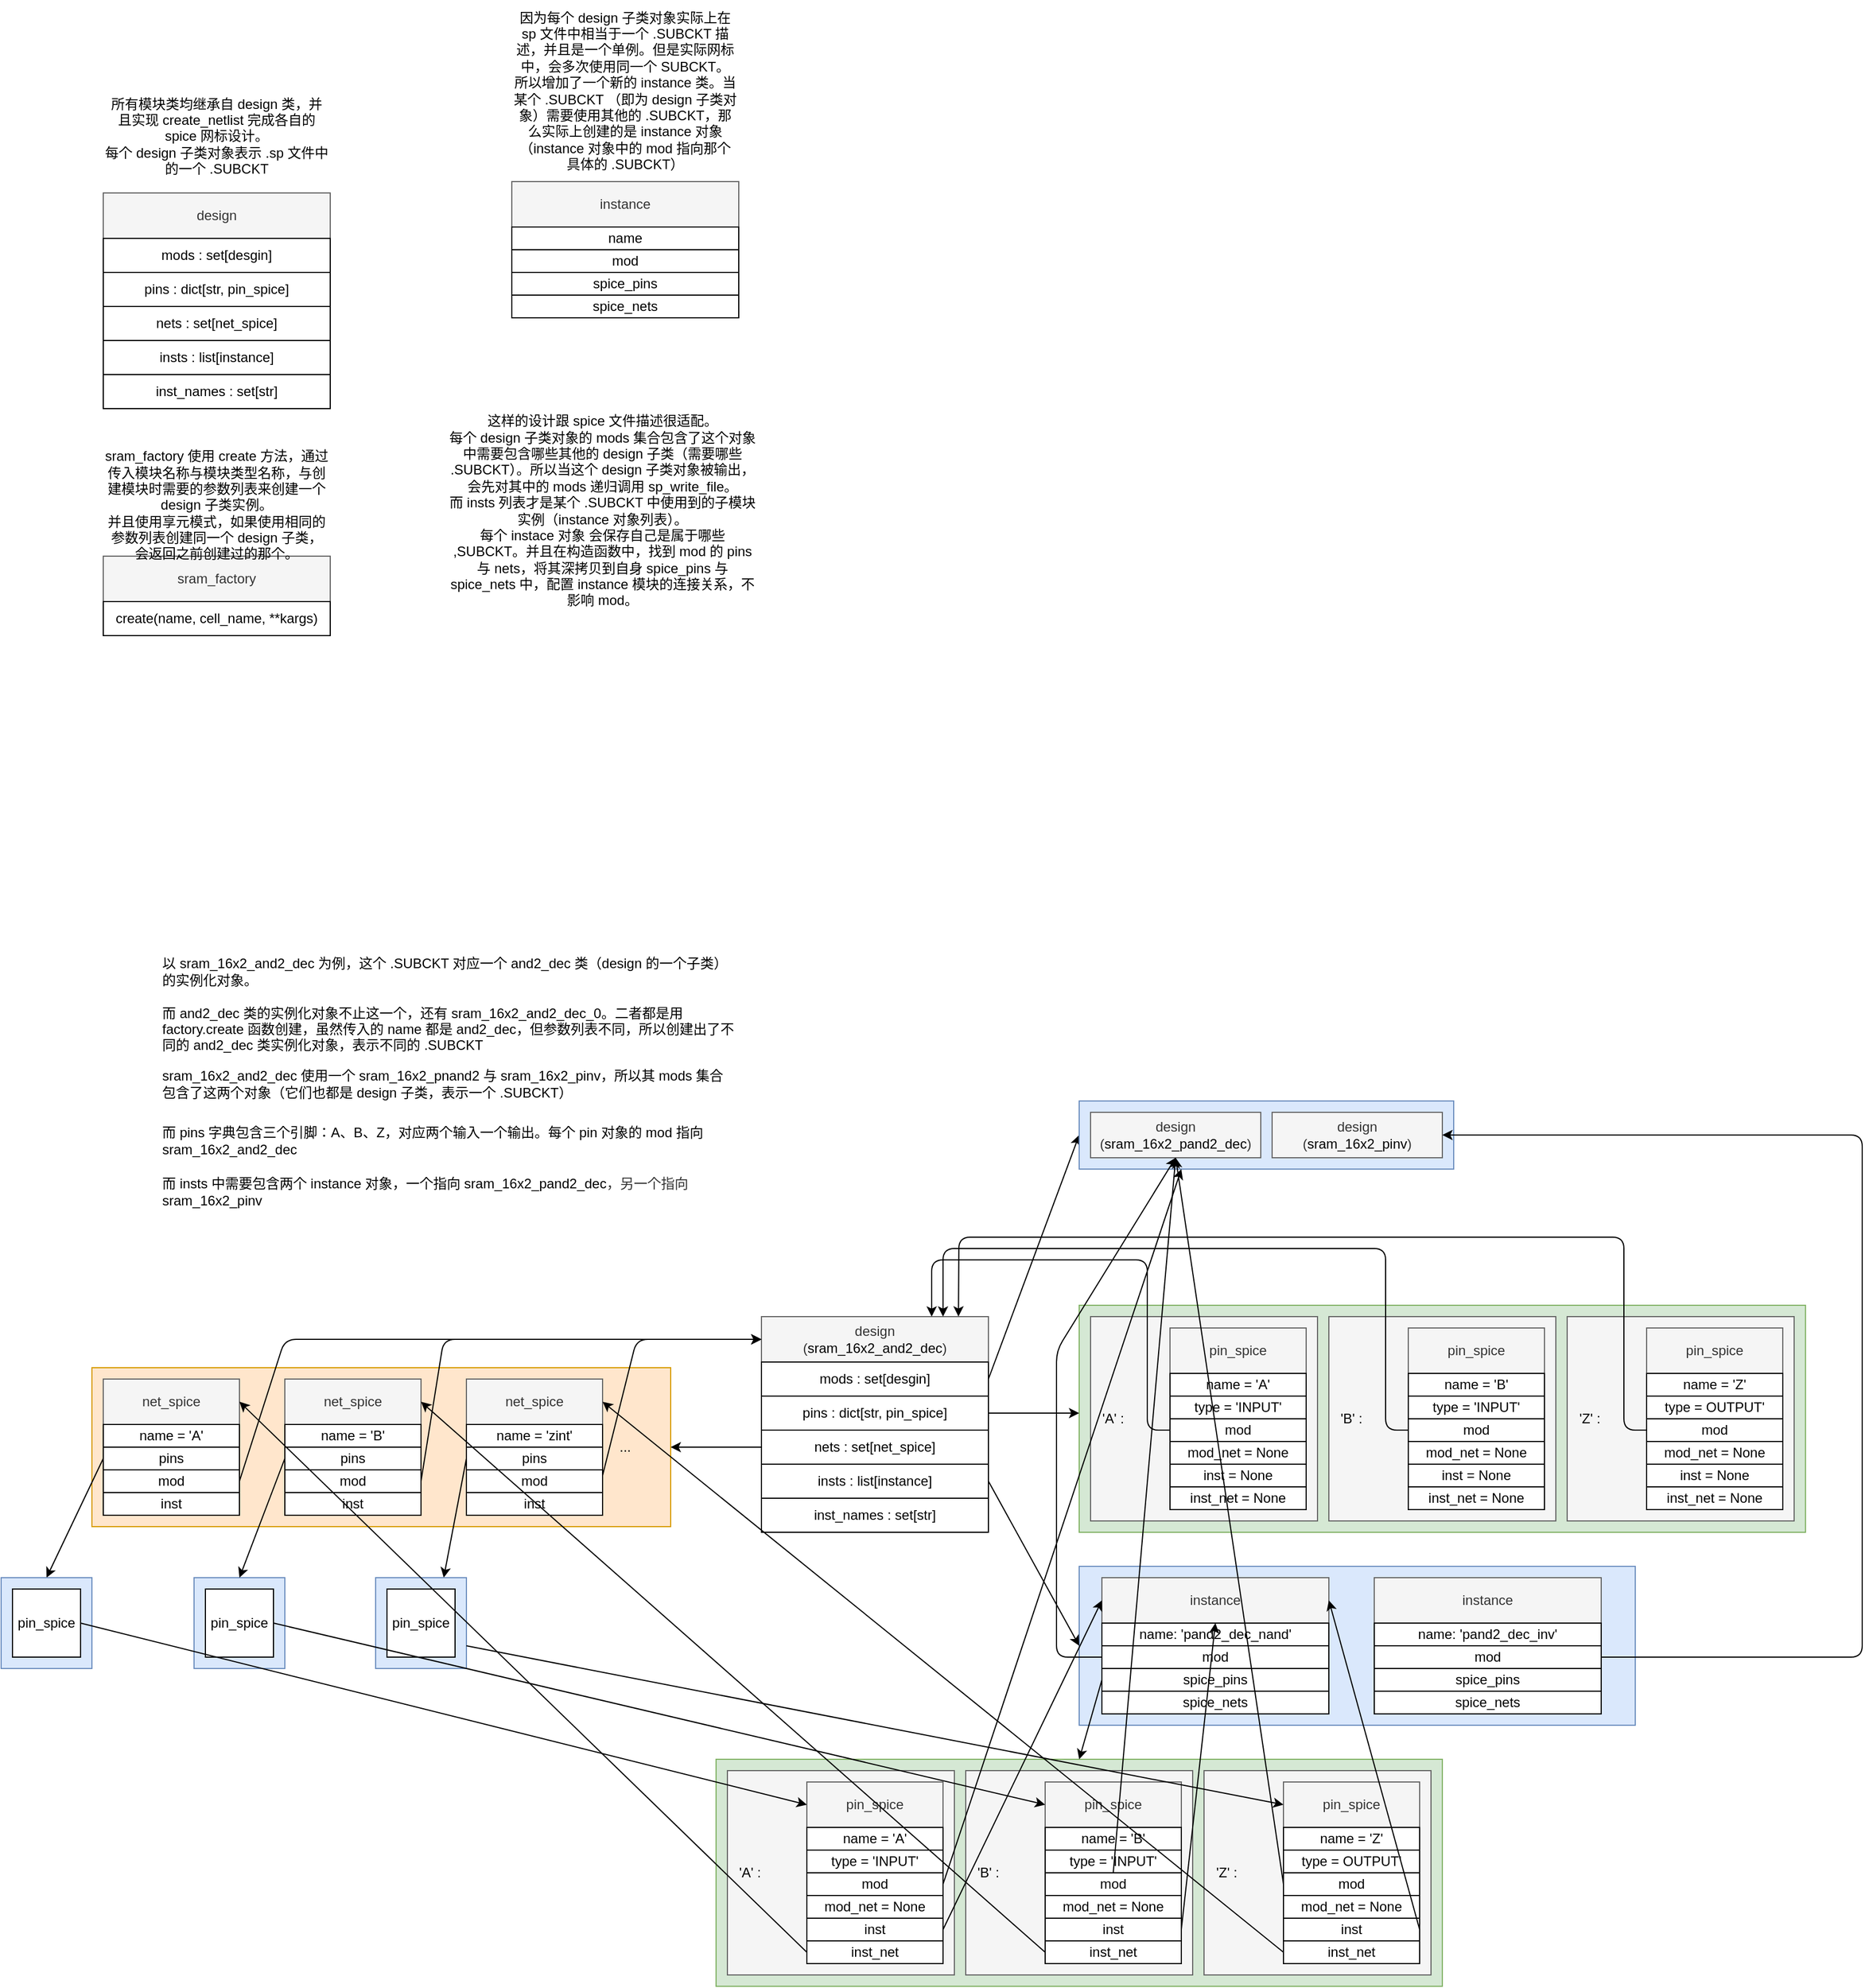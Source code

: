 <mxfile version="13.3.5" type="device"><diagram id="JURDyYyvI-a5GzjUpkD9" name="第 1 页"><mxGraphModel dx="1303" dy="972" grid="1" gridSize="10" guides="1" tooltips="1" connect="1" arrows="1" fold="1" page="1" pageScale="1" pageWidth="1654" pageHeight="2336" math="0" shadow="0"><root><mxCell id="0"/><mxCell id="1" parent="0"/><mxCell id="eAl6B-WYkF6qrsFBomZh-104" value="" style="rounded=0;whiteSpace=wrap;html=1;align=left;fillColor=#dae8fc;strokeColor=#6c8ebf;" parent="1" vertex="1"><mxGeometry x="960" y="1550" width="490" height="140" as="geometry"/></mxCell><mxCell id="eAl6B-WYkF6qrsFBomZh-40" value="" style="rounded=0;whiteSpace=wrap;html=1;align=left;fillColor=#d5e8d4;strokeColor=#82b366;" parent="1" vertex="1"><mxGeometry x="960" y="1320" width="640" height="200" as="geometry"/></mxCell><mxCell id="eAl6B-WYkF6qrsFBomZh-77" value="" style="rounded=0;whiteSpace=wrap;html=1;align=center;fillColor=#f5f5f5;strokeColor=#666666;fontColor=#333333;" parent="1" vertex="1"><mxGeometry x="970" y="1330" width="200" height="180" as="geometry"/></mxCell><mxCell id="eAl6B-WYkF6qrsFBomZh-16" value="" style="rounded=0;whiteSpace=wrap;html=1;" parent="1" vertex="1"><mxGeometry x="100" y="660" width="200" height="70" as="geometry"/></mxCell><mxCell id="eAl6B-WYkF6qrsFBomZh-4" value="" style="rounded=0;whiteSpace=wrap;html=1;" parent="1" vertex="1"><mxGeometry x="100" y="340" width="200" height="190" as="geometry"/></mxCell><mxCell id="eAl6B-WYkF6qrsFBomZh-5" value="design" style="rounded=0;whiteSpace=wrap;html=1;fillColor=#f5f5f5;strokeColor=#666666;fontColor=#333333;" parent="1" vertex="1"><mxGeometry x="100" y="340" width="200" height="40" as="geometry"/></mxCell><mxCell id="eAl6B-WYkF6qrsFBomZh-6" value="mods : set[desgin]" style="rounded=0;whiteSpace=wrap;html=1;" parent="1" vertex="1"><mxGeometry x="100" y="380" width="200" height="30" as="geometry"/></mxCell><mxCell id="eAl6B-WYkF6qrsFBomZh-7" value="pins : dict[str, pin_spice]" style="rounded=0;whiteSpace=wrap;html=1;" parent="1" vertex="1"><mxGeometry x="100" y="410" width="200" height="30" as="geometry"/></mxCell><mxCell id="eAl6B-WYkF6qrsFBomZh-8" value="nets : set[net_spice]" style="rounded=0;whiteSpace=wrap;html=1;" parent="1" vertex="1"><mxGeometry x="100" y="440" width="200" height="30" as="geometry"/></mxCell><mxCell id="eAl6B-WYkF6qrsFBomZh-11" value="insts : list[instance]" style="rounded=0;whiteSpace=wrap;html=1;" parent="1" vertex="1"><mxGeometry x="100" y="470" width="200" height="30" as="geometry"/></mxCell><mxCell id="eAl6B-WYkF6qrsFBomZh-12" value="inst_names : set[str]" style="rounded=0;whiteSpace=wrap;html=1;" parent="1" vertex="1"><mxGeometry x="100" y="500" width="200" height="30" as="geometry"/></mxCell><mxCell id="eAl6B-WYkF6qrsFBomZh-13" value="所有模块类均继承自 design 类，并且实现 create_netlist 完成各自的 spice 网标设计。&lt;br&gt;每个 design 子类对象表示 .sp 文件中的一个 .SUBCKT" style="text;html=1;strokeColor=none;fillColor=none;align=center;verticalAlign=middle;whiteSpace=wrap;rounded=0;" parent="1" vertex="1"><mxGeometry x="100" y="250" width="200" height="80" as="geometry"/></mxCell><mxCell id="eAl6B-WYkF6qrsFBomZh-14" value="sram_factory" style="text;html=1;strokeColor=#666666;fillColor=#f5f5f5;align=center;verticalAlign=middle;whiteSpace=wrap;rounded=0;fontColor=#333333;" parent="1" vertex="1"><mxGeometry x="100" y="660" width="200" height="40" as="geometry"/></mxCell><mxCell id="eAl6B-WYkF6qrsFBomZh-15" value="sram_factory 使用 create 方法，通过传入模块名称与模块类型名称，与创建模块时需要的参数列表来创建一个 design 子类实例。&lt;br&gt;并且使用享元模式，如果使用相同的参数列表创建同一个 design 子类，会返回之前创建过的那个。" style="text;html=1;strokeColor=none;fillColor=none;align=center;verticalAlign=middle;whiteSpace=wrap;rounded=0;" parent="1" vertex="1"><mxGeometry x="100" y="580" width="200" height="70" as="geometry"/></mxCell><mxCell id="eAl6B-WYkF6qrsFBomZh-17" value="create(name, cell_name, **kargs)" style="rounded=0;whiteSpace=wrap;html=1;" parent="1" vertex="1"><mxGeometry x="100" y="700" width="200" height="30" as="geometry"/></mxCell><mxCell id="eAl6B-WYkF6qrsFBomZh-18" value="" style="rounded=0;whiteSpace=wrap;html=1;" parent="1" vertex="1"><mxGeometry x="980" y="1560" width="200" height="120" as="geometry"/></mxCell><mxCell id="eAl6B-WYkF6qrsFBomZh-19" value="instance" style="rounded=0;whiteSpace=wrap;html=1;fillColor=#f5f5f5;strokeColor=#666666;fontColor=#333333;" parent="1" vertex="1"><mxGeometry x="980" y="1560" width="200" height="40" as="geometry"/></mxCell><mxCell id="eAl6B-WYkF6qrsFBomZh-20" value="name: 'pand2_dec_nand'" style="rounded=0;whiteSpace=wrap;html=1;" parent="1" vertex="1"><mxGeometry x="980" y="1600" width="200" height="20" as="geometry"/></mxCell><mxCell id="eAl6B-WYkF6qrsFBomZh-21" value="mod" style="rounded=0;whiteSpace=wrap;html=1;" parent="1" vertex="1"><mxGeometry x="980" y="1620" width="200" height="20" as="geometry"/></mxCell><mxCell id="eAl6B-WYkF6qrsFBomZh-22" value="spice_pins" style="rounded=0;whiteSpace=wrap;html=1;" parent="1" vertex="1"><mxGeometry x="980" y="1640" width="200" height="20" as="geometry"/></mxCell><mxCell id="eAl6B-WYkF6qrsFBomZh-23" value="spice_nets" style="rounded=0;whiteSpace=wrap;html=1;" parent="1" vertex="1"><mxGeometry x="980" y="1660" width="200" height="20" as="geometry"/></mxCell><mxCell id="eAl6B-WYkF6qrsFBomZh-24" value="因为每个 design 子类对象实际上在 sp 文件中相当于一个 .SUBCKT 描述，并且是一个单例。但是实际网标中，会多次使用同一个 SUBCKT。&lt;br&gt;所以增加了一个新的 instance 类。当某个 .SUBCKT （即为 design 子类对象）需要使用其他的 .SUBCKT，那么实际上创建的是 instance 对象（instance 对象中的 mod 指向那个具体的 .SUBCKT）" style="text;html=1;strokeColor=none;fillColor=none;align=center;verticalAlign=middle;whiteSpace=wrap;rounded=0;" parent="1" vertex="1"><mxGeometry x="460" y="170" width="200" height="160" as="geometry"/></mxCell><mxCell id="eAl6B-WYkF6qrsFBomZh-25" value="这样的设计跟 spice 文件描述很适配。&lt;br&gt;每个 design 子类对象的 mods 集合包含了这个对象中需要包含哪些其他的 design 子类（需要哪些 .SUBCKT）。所以当这个 design 子类对象被输出，会先对其中的 mods 递归调用 sp_write_file。&lt;br&gt;而 insts 列表才是某个 .SUBCKT 中使用到的子模块实例（instance 对象列表）。&lt;br&gt;每个 instace 对象 会保存自己是属于哪些 ,SUBCKT。并且在构造函数中，找到 mod 的 pins 与 nets，将其深拷贝到自身 spice_pins 与 spice_nets 中，配置 instance 模块的连接关系，不影响 mod。" style="text;html=1;strokeColor=none;fillColor=none;align=center;verticalAlign=middle;whiteSpace=wrap;rounded=0;" parent="1" vertex="1"><mxGeometry x="400" y="520" width="280" height="200" as="geometry"/></mxCell><mxCell id="eAl6B-WYkF6qrsFBomZh-26" value="以&amp;nbsp;sram_16x2_and2_dec 为例，这个 .SUBCKT 对应一个 and2_dec 类（design 的一个子类）的实例化对象。&lt;br&gt;&lt;br&gt;而 and2_dec 类的实例化对象不止这一个，还有&amp;nbsp;sram_16x2_and2_dec_0。二者都是用 factory.create 函数创建，虽然传入的 name 都是 and2_dec，但参数列表不同，所以创建出了不同的 and2_dec 类实例化对象，表示不同的 .SUBCKT" style="text;html=1;strokeColor=none;fillColor=none;align=left;verticalAlign=middle;whiteSpace=wrap;rounded=0;" parent="1" vertex="1"><mxGeometry x="150" y="1010" width="510" height="90" as="geometry"/></mxCell><mxCell id="eAl6B-WYkF6qrsFBomZh-27" value="" style="rounded=0;whiteSpace=wrap;html=1;" parent="1" vertex="1"><mxGeometry x="680" y="1330" width="200" height="190" as="geometry"/></mxCell><mxCell id="eAl6B-WYkF6qrsFBomZh-28" value="design&lt;br&gt;(&lt;span style=&quot;color: rgb(0 , 0 , 0) ; text-align: left&quot;&gt;sram_16x2_and2_dec&lt;/span&gt;)" style="rounded=0;whiteSpace=wrap;html=1;fillColor=#f5f5f5;strokeColor=#666666;fontColor=#333333;" parent="1" vertex="1"><mxGeometry x="680" y="1330" width="200" height="40" as="geometry"/></mxCell><mxCell id="eAl6B-WYkF6qrsFBomZh-29" value="mods : set[desgin]" style="rounded=0;whiteSpace=wrap;html=1;" parent="1" vertex="1"><mxGeometry x="680" y="1370" width="200" height="30" as="geometry"/></mxCell><mxCell id="eAl6B-WYkF6qrsFBomZh-30" value="pins : dict[str, pin_spice]" style="rounded=0;whiteSpace=wrap;html=1;" parent="1" vertex="1"><mxGeometry x="680" y="1400" width="200" height="30" as="geometry"/></mxCell><mxCell id="eAl6B-WYkF6qrsFBomZh-31" value="nets : set[net_spice]" style="rounded=0;whiteSpace=wrap;html=1;" parent="1" vertex="1"><mxGeometry x="680" y="1430" width="200" height="30" as="geometry"/></mxCell><mxCell id="eAl6B-WYkF6qrsFBomZh-32" value="insts : list[instance]" style="rounded=0;whiteSpace=wrap;html=1;" parent="1" vertex="1"><mxGeometry x="680" y="1460" width="200" height="30" as="geometry"/></mxCell><mxCell id="eAl6B-WYkF6qrsFBomZh-33" value="inst_names : set[str]" style="rounded=0;whiteSpace=wrap;html=1;" parent="1" vertex="1"><mxGeometry x="680" y="1490" width="200" height="30" as="geometry"/></mxCell><mxCell id="eAl6B-WYkF6qrsFBomZh-34" value="&lt;span&gt;sram_16x2_and2_dec 使用一个&amp;nbsp;&lt;/span&gt;sram_16x2_pnand2 与&amp;nbsp;sram_16x2_pinv，所以其 mods 集合包含了这两个对象（它们也都是 design 子类，表示一个 .SUBCKT）" style="text;html=1;strokeColor=none;fillColor=none;align=left;verticalAlign=middle;whiteSpace=wrap;rounded=0;" parent="1" vertex="1"><mxGeometry x="150" y="1110" width="500" height="30" as="geometry"/></mxCell><mxCell id="eAl6B-WYkF6qrsFBomZh-35" value="" style="endArrow=classic;html=1;exitX=1;exitY=0.5;exitDx=0;exitDy=0;entryX=0;entryY=0.5;entryDx=0;entryDy=0;" parent="1" source="eAl6B-WYkF6qrsFBomZh-29" target="eAl6B-WYkF6qrsFBomZh-37" edge="1"><mxGeometry width="50" height="50" relative="1" as="geometry"><mxPoint x="1000" y="1350" as="sourcePoint"/><mxPoint x="960" y="1270" as="targetPoint"/></mxGeometry></mxCell><mxCell id="eAl6B-WYkF6qrsFBomZh-37" value="" style="rounded=0;whiteSpace=wrap;html=1;align=left;fillColor=#dae8fc;strokeColor=#6c8ebf;" parent="1" vertex="1"><mxGeometry x="960" y="1140" width="330" height="60" as="geometry"/></mxCell><mxCell id="eAl6B-WYkF6qrsFBomZh-36" value="design&lt;br&gt;(&lt;span style=&quot;color: rgb(0 , 0 , 0) ; text-align: left&quot;&gt;sram_16x2_pand2_dec&lt;/span&gt;)" style="rounded=0;whiteSpace=wrap;html=1;fillColor=#f5f5f5;strokeColor=#666666;fontColor=#333333;" parent="1" vertex="1"><mxGeometry x="970" y="1150" width="150" height="40" as="geometry"/></mxCell><mxCell id="eAl6B-WYkF6qrsFBomZh-38" value="design&lt;br&gt;(&lt;span style=&quot;color: rgb(0 , 0 , 0) ; text-align: left&quot;&gt;sram_16x2_pinv&lt;/span&gt;)" style="rounded=0;whiteSpace=wrap;html=1;fillColor=#f5f5f5;strokeColor=#666666;fontColor=#333333;" parent="1" vertex="1"><mxGeometry x="1130" y="1150" width="150" height="40" as="geometry"/></mxCell><mxCell id="eAl6B-WYkF6qrsFBomZh-39" value="" style="endArrow=classic;html=1;exitX=1;exitY=0.5;exitDx=0;exitDy=0;" parent="1" source="eAl6B-WYkF6qrsFBomZh-30" edge="1"><mxGeometry width="50" height="50" relative="1" as="geometry"><mxPoint x="980" y="1510" as="sourcePoint"/><mxPoint x="960" y="1415" as="targetPoint"/></mxGeometry></mxCell><mxCell id="eAl6B-WYkF6qrsFBomZh-60" value="" style="rounded=0;whiteSpace=wrap;html=1;align=left;" parent="1" vertex="1"><mxGeometry x="1040" y="1340" width="120" height="160" as="geometry"/></mxCell><mxCell id="eAl6B-WYkF6qrsFBomZh-61" value="pin_spice" style="rounded=0;whiteSpace=wrap;html=1;align=center;fillColor=#f5f5f5;strokeColor=#666666;fontColor=#333333;" parent="1" vertex="1"><mxGeometry x="1040" y="1340" width="120" height="40" as="geometry"/></mxCell><mxCell id="eAl6B-WYkF6qrsFBomZh-62" value="name = 'A'" style="rounded=0;whiteSpace=wrap;html=1;align=center;" parent="1" vertex="1"><mxGeometry x="1040" y="1380" width="120" height="20" as="geometry"/></mxCell><mxCell id="eAl6B-WYkF6qrsFBomZh-63" value="type = 'INPUT'" style="rounded=0;whiteSpace=wrap;html=1;align=center;" parent="1" vertex="1"><mxGeometry x="1040" y="1400" width="120" height="20" as="geometry"/></mxCell><mxCell id="eAl6B-WYkF6qrsFBomZh-64" value="mod" style="rounded=0;whiteSpace=wrap;html=1;align=center;" parent="1" vertex="1"><mxGeometry x="1040" y="1420" width="120" height="20" as="geometry"/></mxCell><mxCell id="eAl6B-WYkF6qrsFBomZh-65" value="mod_net = None" style="rounded=0;whiteSpace=wrap;html=1;align=center;" parent="1" vertex="1"><mxGeometry x="1040" y="1440" width="120" height="20" as="geometry"/></mxCell><mxCell id="eAl6B-WYkF6qrsFBomZh-66" value="inst = None" style="rounded=0;whiteSpace=wrap;html=1;align=center;" parent="1" vertex="1"><mxGeometry x="1040" y="1460" width="120" height="20" as="geometry"/></mxCell><mxCell id="eAl6B-WYkF6qrsFBomZh-67" value="inst_net = None" style="rounded=0;whiteSpace=wrap;html=1;align=center;" parent="1" vertex="1"><mxGeometry x="1040" y="1480" width="120" height="20" as="geometry"/></mxCell><mxCell id="eAl6B-WYkF6qrsFBomZh-76" value="而 pins 字典包含三个引脚：A、B、Z，对应两个输入一个输出。每个 pin 对象的 mod 指向 sram_16x2_and2_dec" style="text;html=1;strokeColor=none;fillColor=none;align=left;verticalAlign=middle;whiteSpace=wrap;rounded=0;" parent="1" vertex="1"><mxGeometry x="150" y="1160" width="520" height="30" as="geometry"/></mxCell><mxCell id="eAl6B-WYkF6qrsFBomZh-78" value="'A' :" style="text;html=1;strokeColor=none;fillColor=none;align=center;verticalAlign=middle;whiteSpace=wrap;rounded=0;" parent="1" vertex="1"><mxGeometry x="970" y="1410" width="40" height="20" as="geometry"/></mxCell><mxCell id="eAl6B-WYkF6qrsFBomZh-79" value="" style="rounded=0;whiteSpace=wrap;html=1;align=center;fillColor=#f5f5f5;strokeColor=#666666;fontColor=#333333;" parent="1" vertex="1"><mxGeometry x="1180" y="1330" width="200" height="180" as="geometry"/></mxCell><mxCell id="eAl6B-WYkF6qrsFBomZh-80" value="" style="rounded=0;whiteSpace=wrap;html=1;align=left;" parent="1" vertex="1"><mxGeometry x="1250" y="1340" width="120" height="160" as="geometry"/></mxCell><mxCell id="eAl6B-WYkF6qrsFBomZh-81" value="pin_spice" style="rounded=0;whiteSpace=wrap;html=1;align=center;fillColor=#f5f5f5;strokeColor=#666666;fontColor=#333333;" parent="1" vertex="1"><mxGeometry x="1250" y="1340" width="120" height="40" as="geometry"/></mxCell><mxCell id="eAl6B-WYkF6qrsFBomZh-82" value="name = 'B'" style="rounded=0;whiteSpace=wrap;html=1;align=center;" parent="1" vertex="1"><mxGeometry x="1250" y="1380" width="120" height="20" as="geometry"/></mxCell><mxCell id="eAl6B-WYkF6qrsFBomZh-83" value="type = 'INPUT'" style="rounded=0;whiteSpace=wrap;html=1;align=center;" parent="1" vertex="1"><mxGeometry x="1250" y="1400" width="120" height="20" as="geometry"/></mxCell><mxCell id="eAl6B-WYkF6qrsFBomZh-84" value="mod" style="rounded=0;whiteSpace=wrap;html=1;align=center;" parent="1" vertex="1"><mxGeometry x="1250" y="1420" width="120" height="20" as="geometry"/></mxCell><mxCell id="eAl6B-WYkF6qrsFBomZh-85" value="mod_net = None" style="rounded=0;whiteSpace=wrap;html=1;align=center;" parent="1" vertex="1"><mxGeometry x="1250" y="1440" width="120" height="20" as="geometry"/></mxCell><mxCell id="eAl6B-WYkF6qrsFBomZh-86" value="inst = None" style="rounded=0;whiteSpace=wrap;html=1;align=center;" parent="1" vertex="1"><mxGeometry x="1250" y="1460" width="120" height="20" as="geometry"/></mxCell><mxCell id="eAl6B-WYkF6qrsFBomZh-87" value="inst_net = None" style="rounded=0;whiteSpace=wrap;html=1;align=center;" parent="1" vertex="1"><mxGeometry x="1250" y="1480" width="120" height="20" as="geometry"/></mxCell><mxCell id="eAl6B-WYkF6qrsFBomZh-88" value="'B' :" style="text;html=1;strokeColor=none;fillColor=none;align=center;verticalAlign=middle;whiteSpace=wrap;rounded=0;" parent="1" vertex="1"><mxGeometry x="1180" y="1410" width="40" height="20" as="geometry"/></mxCell><mxCell id="eAl6B-WYkF6qrsFBomZh-89" value="" style="rounded=0;whiteSpace=wrap;html=1;align=center;fillColor=#f5f5f5;strokeColor=#666666;fontColor=#333333;" parent="1" vertex="1"><mxGeometry x="1390" y="1330" width="200" height="180" as="geometry"/></mxCell><mxCell id="eAl6B-WYkF6qrsFBomZh-90" value="" style="rounded=0;whiteSpace=wrap;html=1;align=left;" parent="1" vertex="1"><mxGeometry x="1460" y="1340" width="120" height="160" as="geometry"/></mxCell><mxCell id="eAl6B-WYkF6qrsFBomZh-91" value="pin_spice" style="rounded=0;whiteSpace=wrap;html=1;align=center;fillColor=#f5f5f5;strokeColor=#666666;fontColor=#333333;" parent="1" vertex="1"><mxGeometry x="1460" y="1340" width="120" height="40" as="geometry"/></mxCell><mxCell id="eAl6B-WYkF6qrsFBomZh-92" value="name = 'Z'" style="rounded=0;whiteSpace=wrap;html=1;align=center;" parent="1" vertex="1"><mxGeometry x="1460" y="1380" width="120" height="20" as="geometry"/></mxCell><mxCell id="eAl6B-WYkF6qrsFBomZh-93" value="type = OUTPUT'" style="rounded=0;whiteSpace=wrap;html=1;align=center;" parent="1" vertex="1"><mxGeometry x="1460" y="1400" width="120" height="20" as="geometry"/></mxCell><mxCell id="eAl6B-WYkF6qrsFBomZh-94" value="mod" style="rounded=0;whiteSpace=wrap;html=1;align=center;" parent="1" vertex="1"><mxGeometry x="1460" y="1420" width="120" height="20" as="geometry"/></mxCell><mxCell id="eAl6B-WYkF6qrsFBomZh-95" value="mod_net = None" style="rounded=0;whiteSpace=wrap;html=1;align=center;" parent="1" vertex="1"><mxGeometry x="1460" y="1440" width="120" height="20" as="geometry"/></mxCell><mxCell id="eAl6B-WYkF6qrsFBomZh-96" value="inst = None" style="rounded=0;whiteSpace=wrap;html=1;align=center;" parent="1" vertex="1"><mxGeometry x="1460" y="1460" width="120" height="20" as="geometry"/></mxCell><mxCell id="eAl6B-WYkF6qrsFBomZh-97" value="inst_net = None" style="rounded=0;whiteSpace=wrap;html=1;align=center;" parent="1" vertex="1"><mxGeometry x="1460" y="1480" width="120" height="20" as="geometry"/></mxCell><mxCell id="eAl6B-WYkF6qrsFBomZh-98" value="'Z' :" style="text;html=1;strokeColor=none;fillColor=none;align=center;verticalAlign=middle;whiteSpace=wrap;rounded=0;" parent="1" vertex="1"><mxGeometry x="1390" y="1410" width="40" height="20" as="geometry"/></mxCell><mxCell id="eAl6B-WYkF6qrsFBomZh-99" value="" style="endArrow=classic;html=1;entryX=0.75;entryY=0;entryDx=0;entryDy=0;exitX=0;exitY=0.5;exitDx=0;exitDy=0;" parent="1" source="eAl6B-WYkF6qrsFBomZh-64" target="eAl6B-WYkF6qrsFBomZh-28" edge="1"><mxGeometry width="50" height="50" relative="1" as="geometry"><mxPoint x="1020" y="1280" as="sourcePoint"/><mxPoint x="930" y="1130" as="targetPoint"/><Array as="points"><mxPoint x="1020" y="1430"/><mxPoint x="1020" y="1280"/><mxPoint x="830" y="1280"/></Array></mxGeometry></mxCell><mxCell id="eAl6B-WYkF6qrsFBomZh-100" value="" style="endArrow=classic;html=1;entryX=0.8;entryY=0;entryDx=0;entryDy=0;entryPerimeter=0;exitX=0;exitY=0.5;exitDx=0;exitDy=0;" parent="1" source="eAl6B-WYkF6qrsFBomZh-84" target="eAl6B-WYkF6qrsFBomZh-28" edge="1"><mxGeometry width="50" height="50" relative="1" as="geometry"><mxPoint x="1230" y="1270" as="sourcePoint"/><mxPoint x="1160" y="1240" as="targetPoint"/><Array as="points"><mxPoint x="1230" y="1430"/><mxPoint x="1230" y="1270"/><mxPoint x="840" y="1270"/></Array></mxGeometry></mxCell><mxCell id="eAl6B-WYkF6qrsFBomZh-101" value="" style="endArrow=classic;html=1;entryX=0.868;entryY=-0.003;entryDx=0;entryDy=0;entryPerimeter=0;exitX=0;exitY=0.5;exitDx=0;exitDy=0;" parent="1" source="eAl6B-WYkF6qrsFBomZh-94" target="eAl6B-WYkF6qrsFBomZh-28" edge="1"><mxGeometry width="50" height="50" relative="1" as="geometry"><mxPoint x="1450" y="1260" as="sourcePoint"/><mxPoint x="1330" y="1220" as="targetPoint"/><Array as="points"><mxPoint x="1440" y="1430"/><mxPoint x="1440" y="1260"/><mxPoint x="854" y="1260"/></Array></mxGeometry></mxCell><mxCell id="eAl6B-WYkF6qrsFBomZh-102" value="&lt;div style=&quot;text-align: center&quot;&gt;&lt;span&gt;而 insts 中需要包含两个 instance 对象，一个指向 sram_16x2_pand2_dec&lt;font color=&quot;#333333&quot;&gt;，另一个指向&amp;nbsp;&lt;/font&gt;&lt;/span&gt;&lt;/div&gt;sram_16x2_pinv" style="text;html=1;strokeColor=none;fillColor=none;align=left;verticalAlign=middle;whiteSpace=wrap;rounded=0;" parent="1" vertex="1"><mxGeometry x="150" y="1210" width="470" height="20" as="geometry"/></mxCell><mxCell id="eAl6B-WYkF6qrsFBomZh-103" value="" style="endArrow=classic;html=1;exitX=1;exitY=0.5;exitDx=0;exitDy=0;entryX=0;entryY=0.5;entryDx=0;entryDy=0;" parent="1" source="eAl6B-WYkF6qrsFBomZh-32" target="eAl6B-WYkF6qrsFBomZh-104" edge="1"><mxGeometry width="50" height="50" relative="1" as="geometry"><mxPoint x="810" y="1660" as="sourcePoint"/><mxPoint x="950" y="1620" as="targetPoint"/></mxGeometry></mxCell><mxCell id="eAl6B-WYkF6qrsFBomZh-105" value="" style="rounded=0;whiteSpace=wrap;html=1;" parent="1" vertex="1"><mxGeometry x="1220" y="1560" width="200" height="120" as="geometry"/></mxCell><mxCell id="eAl6B-WYkF6qrsFBomZh-106" value="instance" style="rounded=0;whiteSpace=wrap;html=1;fillColor=#f5f5f5;strokeColor=#666666;fontColor=#333333;" parent="1" vertex="1"><mxGeometry x="1220" y="1560" width="200" height="40" as="geometry"/></mxCell><mxCell id="eAl6B-WYkF6qrsFBomZh-107" value="name: 'pand2_dec_inv'" style="rounded=0;whiteSpace=wrap;html=1;" parent="1" vertex="1"><mxGeometry x="1220" y="1600" width="200" height="20" as="geometry"/></mxCell><mxCell id="eAl6B-WYkF6qrsFBomZh-108" value="mod" style="rounded=0;whiteSpace=wrap;html=1;" parent="1" vertex="1"><mxGeometry x="1220" y="1620" width="200" height="20" as="geometry"/></mxCell><mxCell id="eAl6B-WYkF6qrsFBomZh-109" value="spice_pins" style="rounded=0;whiteSpace=wrap;html=1;" parent="1" vertex="1"><mxGeometry x="1220" y="1640" width="200" height="20" as="geometry"/></mxCell><mxCell id="eAl6B-WYkF6qrsFBomZh-110" value="spice_nets" style="rounded=0;whiteSpace=wrap;html=1;" parent="1" vertex="1"><mxGeometry x="1220" y="1660" width="200" height="20" as="geometry"/></mxCell><mxCell id="eAl6B-WYkF6qrsFBomZh-111" value="" style="endArrow=classic;html=1;entryX=0.5;entryY=1;entryDx=0;entryDy=0;exitX=0;exitY=0.5;exitDx=0;exitDy=0;" parent="1" source="eAl6B-WYkF6qrsFBomZh-21" target="eAl6B-WYkF6qrsFBomZh-36" edge="1"><mxGeometry width="50" height="50" relative="1" as="geometry"><mxPoint x="910" y="1500" as="sourcePoint"/><mxPoint x="960" y="1450" as="targetPoint"/><Array as="points"><mxPoint x="940" y="1630"/><mxPoint x="940" y="1360"/></Array></mxGeometry></mxCell><mxCell id="eAl6B-WYkF6qrsFBomZh-112" value="" style="endArrow=classic;html=1;exitX=1;exitY=0.5;exitDx=0;exitDy=0;entryX=1;entryY=0.5;entryDx=0;entryDy=0;" parent="1" source="eAl6B-WYkF6qrsFBomZh-108" target="eAl6B-WYkF6qrsFBomZh-38" edge="1"><mxGeometry width="50" height="50" relative="1" as="geometry"><mxPoint x="1600" y="1640" as="sourcePoint"/><mxPoint x="1650" y="1590" as="targetPoint"/><Array as="points"><mxPoint x="1650" y="1630"/><mxPoint x="1650" y="1170"/></Array></mxGeometry></mxCell><mxCell id="eAl6B-WYkF6qrsFBomZh-113" value="" style="rounded=0;whiteSpace=wrap;html=1;align=left;fillColor=#d5e8d4;strokeColor=#82b366;" parent="1" vertex="1"><mxGeometry x="640" y="1720" width="640" height="200" as="geometry"/></mxCell><mxCell id="eAl6B-WYkF6qrsFBomZh-114" value="" style="rounded=0;whiteSpace=wrap;html=1;align=center;fillColor=#f5f5f5;strokeColor=#666666;fontColor=#333333;" parent="1" vertex="1"><mxGeometry x="650" y="1730" width="200" height="180" as="geometry"/></mxCell><mxCell id="eAl6B-WYkF6qrsFBomZh-115" value="" style="rounded=0;whiteSpace=wrap;html=1;align=left;" parent="1" vertex="1"><mxGeometry x="720" y="1740" width="120" height="160" as="geometry"/></mxCell><mxCell id="eAl6B-WYkF6qrsFBomZh-116" value="pin_spice" style="rounded=0;whiteSpace=wrap;html=1;align=center;fillColor=#f5f5f5;strokeColor=#666666;fontColor=#333333;" parent="1" vertex="1"><mxGeometry x="720" y="1740" width="120" height="40" as="geometry"/></mxCell><mxCell id="eAl6B-WYkF6qrsFBomZh-117" value="name = 'A'" style="rounded=0;whiteSpace=wrap;html=1;align=center;" parent="1" vertex="1"><mxGeometry x="720" y="1780" width="120" height="20" as="geometry"/></mxCell><mxCell id="eAl6B-WYkF6qrsFBomZh-118" value="type = 'INPUT'" style="rounded=0;whiteSpace=wrap;html=1;align=center;" parent="1" vertex="1"><mxGeometry x="720" y="1800" width="120" height="20" as="geometry"/></mxCell><mxCell id="eAl6B-WYkF6qrsFBomZh-119" value="mod" style="rounded=0;whiteSpace=wrap;html=1;align=center;" parent="1" vertex="1"><mxGeometry x="720" y="1820" width="120" height="20" as="geometry"/></mxCell><mxCell id="eAl6B-WYkF6qrsFBomZh-120" value="mod_net = None" style="rounded=0;whiteSpace=wrap;html=1;align=center;" parent="1" vertex="1"><mxGeometry x="720" y="1840" width="120" height="20" as="geometry"/></mxCell><mxCell id="eAl6B-WYkF6qrsFBomZh-121" value="inst" style="rounded=0;whiteSpace=wrap;html=1;align=center;" parent="1" vertex="1"><mxGeometry x="720" y="1860" width="120" height="20" as="geometry"/></mxCell><mxCell id="eAl6B-WYkF6qrsFBomZh-122" value="inst_net" style="rounded=0;whiteSpace=wrap;html=1;align=center;" parent="1" vertex="1"><mxGeometry x="720" y="1880" width="120" height="20" as="geometry"/></mxCell><mxCell id="eAl6B-WYkF6qrsFBomZh-123" value="'A' :" style="text;html=1;strokeColor=none;fillColor=none;align=center;verticalAlign=middle;whiteSpace=wrap;rounded=0;" parent="1" vertex="1"><mxGeometry x="650" y="1810" width="40" height="20" as="geometry"/></mxCell><mxCell id="eAl6B-WYkF6qrsFBomZh-124" value="" style="rounded=0;whiteSpace=wrap;html=1;align=center;fillColor=#f5f5f5;strokeColor=#666666;fontColor=#333333;" parent="1" vertex="1"><mxGeometry x="860" y="1730" width="200" height="180" as="geometry"/></mxCell><mxCell id="eAl6B-WYkF6qrsFBomZh-125" value="" style="rounded=0;whiteSpace=wrap;html=1;align=left;" parent="1" vertex="1"><mxGeometry x="930" y="1740" width="120" height="160" as="geometry"/></mxCell><mxCell id="eAl6B-WYkF6qrsFBomZh-126" value="pin_spice" style="rounded=0;whiteSpace=wrap;html=1;align=center;fillColor=#f5f5f5;strokeColor=#666666;fontColor=#333333;" parent="1" vertex="1"><mxGeometry x="930" y="1740" width="120" height="40" as="geometry"/></mxCell><mxCell id="eAl6B-WYkF6qrsFBomZh-127" value="name = 'B'" style="rounded=0;whiteSpace=wrap;html=1;align=center;" parent="1" vertex="1"><mxGeometry x="930" y="1780" width="120" height="20" as="geometry"/></mxCell><mxCell id="eAl6B-WYkF6qrsFBomZh-128" value="type = 'INPUT'" style="rounded=0;whiteSpace=wrap;html=1;align=center;" parent="1" vertex="1"><mxGeometry x="930" y="1800" width="120" height="20" as="geometry"/></mxCell><mxCell id="eAl6B-WYkF6qrsFBomZh-129" value="mod" style="rounded=0;whiteSpace=wrap;html=1;align=center;" parent="1" vertex="1"><mxGeometry x="930" y="1820" width="120" height="20" as="geometry"/></mxCell><mxCell id="eAl6B-WYkF6qrsFBomZh-130" value="mod_net = None" style="rounded=0;whiteSpace=wrap;html=1;align=center;" parent="1" vertex="1"><mxGeometry x="930" y="1840" width="120" height="20" as="geometry"/></mxCell><mxCell id="eAl6B-WYkF6qrsFBomZh-131" value="inst" style="rounded=0;whiteSpace=wrap;html=1;align=center;" parent="1" vertex="1"><mxGeometry x="930" y="1860" width="120" height="20" as="geometry"/></mxCell><mxCell id="eAl6B-WYkF6qrsFBomZh-132" value="inst_net" style="rounded=0;whiteSpace=wrap;html=1;align=center;" parent="1" vertex="1"><mxGeometry x="930" y="1880" width="120" height="20" as="geometry"/></mxCell><mxCell id="eAl6B-WYkF6qrsFBomZh-133" value="'B' :" style="text;html=1;strokeColor=none;fillColor=none;align=center;verticalAlign=middle;whiteSpace=wrap;rounded=0;" parent="1" vertex="1"><mxGeometry x="860" y="1810" width="40" height="20" as="geometry"/></mxCell><mxCell id="eAl6B-WYkF6qrsFBomZh-134" value="" style="rounded=0;whiteSpace=wrap;html=1;align=center;fillColor=#f5f5f5;strokeColor=#666666;fontColor=#333333;" parent="1" vertex="1"><mxGeometry x="1070" y="1730" width="200" height="180" as="geometry"/></mxCell><mxCell id="eAl6B-WYkF6qrsFBomZh-135" value="" style="rounded=0;whiteSpace=wrap;html=1;align=left;" parent="1" vertex="1"><mxGeometry x="1140" y="1740" width="120" height="160" as="geometry"/></mxCell><mxCell id="eAl6B-WYkF6qrsFBomZh-136" value="pin_spice" style="rounded=0;whiteSpace=wrap;html=1;align=center;fillColor=#f5f5f5;strokeColor=#666666;fontColor=#333333;" parent="1" vertex="1"><mxGeometry x="1140" y="1740" width="120" height="40" as="geometry"/></mxCell><mxCell id="eAl6B-WYkF6qrsFBomZh-137" value="name = 'Z'" style="rounded=0;whiteSpace=wrap;html=1;align=center;" parent="1" vertex="1"><mxGeometry x="1140" y="1780" width="120" height="20" as="geometry"/></mxCell><mxCell id="eAl6B-WYkF6qrsFBomZh-138" value="type = OUTPUT'" style="rounded=0;whiteSpace=wrap;html=1;align=center;" parent="1" vertex="1"><mxGeometry x="1140" y="1800" width="120" height="20" as="geometry"/></mxCell><mxCell id="eAl6B-WYkF6qrsFBomZh-139" value="mod" style="rounded=0;whiteSpace=wrap;html=1;align=center;" parent="1" vertex="1"><mxGeometry x="1140" y="1820" width="120" height="20" as="geometry"/></mxCell><mxCell id="eAl6B-WYkF6qrsFBomZh-140" value="mod_net = None" style="rounded=0;whiteSpace=wrap;html=1;align=center;" parent="1" vertex="1"><mxGeometry x="1140" y="1840" width="120" height="20" as="geometry"/></mxCell><mxCell id="eAl6B-WYkF6qrsFBomZh-141" value="inst" style="rounded=0;whiteSpace=wrap;html=1;align=center;" parent="1" vertex="1"><mxGeometry x="1140" y="1860" width="120" height="20" as="geometry"/></mxCell><mxCell id="eAl6B-WYkF6qrsFBomZh-142" value="inst_net" style="rounded=0;whiteSpace=wrap;html=1;align=center;" parent="1" vertex="1"><mxGeometry x="1140" y="1880" width="120" height="20" as="geometry"/></mxCell><mxCell id="eAl6B-WYkF6qrsFBomZh-143" value="'Z' :" style="text;html=1;strokeColor=none;fillColor=none;align=center;verticalAlign=middle;whiteSpace=wrap;rounded=0;" parent="1" vertex="1"><mxGeometry x="1070" y="1810" width="40" height="20" as="geometry"/></mxCell><mxCell id="eAl6B-WYkF6qrsFBomZh-144" value="" style="endArrow=classic;html=1;exitX=0;exitY=0.5;exitDx=0;exitDy=0;entryX=0.5;entryY=0;entryDx=0;entryDy=0;" parent="1" source="eAl6B-WYkF6qrsFBomZh-22" target="eAl6B-WYkF6qrsFBomZh-113" edge="1"><mxGeometry width="50" height="50" relative="1" as="geometry"><mxPoint x="660" y="1670" as="sourcePoint"/><mxPoint x="710" y="1620" as="targetPoint"/></mxGeometry></mxCell><mxCell id="eAl6B-WYkF6qrsFBomZh-146" value="" style="endArrow=classic;html=1;exitX=1;exitY=0.5;exitDx=0;exitDy=0;entryX=0;entryY=0.5;entryDx=0;entryDy=0;" parent="1" source="eAl6B-WYkF6qrsFBomZh-121" target="eAl6B-WYkF6qrsFBomZh-19" edge="1"><mxGeometry width="50" height="50" relative="1" as="geometry"><mxPoint x="770" y="1680" as="sourcePoint"/><mxPoint x="820" y="1630" as="targetPoint"/></mxGeometry></mxCell><mxCell id="eAl6B-WYkF6qrsFBomZh-147" value="" style="endArrow=classic;html=1;entryX=0.5;entryY=0;entryDx=0;entryDy=0;exitX=1;exitY=0.5;exitDx=0;exitDy=0;" parent="1" source="eAl6B-WYkF6qrsFBomZh-131" target="eAl6B-WYkF6qrsFBomZh-20" edge="1"><mxGeometry width="50" height="50" relative="1" as="geometry"><mxPoint x="1040" y="2070" as="sourcePoint"/><mxPoint x="1090" y="2020" as="targetPoint"/></mxGeometry></mxCell><mxCell id="eAl6B-WYkF6qrsFBomZh-148" value="" style="endArrow=classic;html=1;entryX=1;entryY=0.5;entryDx=0;entryDy=0;exitX=1;exitY=0.5;exitDx=0;exitDy=0;" parent="1" source="eAl6B-WYkF6qrsFBomZh-141" target="eAl6B-WYkF6qrsFBomZh-19" edge="1"><mxGeometry width="50" height="50" relative="1" as="geometry"><mxPoint x="1290" y="1780" as="sourcePoint"/><mxPoint x="1340" y="1730" as="targetPoint"/></mxGeometry></mxCell><mxCell id="eAl6B-WYkF6qrsFBomZh-149" value="" style="rounded=0;whiteSpace=wrap;html=1;align=left;fillColor=#ffe6cc;strokeColor=#d79b00;" parent="1" vertex="1"><mxGeometry x="90" y="1375" width="510" height="140" as="geometry"/></mxCell><mxCell id="eAl6B-WYkF6qrsFBomZh-150" value="" style="rounded=0;whiteSpace=wrap;html=1;align=left;" parent="1" vertex="1"><mxGeometry x="100" y="1385" width="120" height="120" as="geometry"/></mxCell><mxCell id="eAl6B-WYkF6qrsFBomZh-151" value="net_spice" style="rounded=0;whiteSpace=wrap;html=1;align=center;fillColor=#f5f5f5;strokeColor=#666666;fontColor=#333333;" parent="1" vertex="1"><mxGeometry x="100" y="1385" width="120" height="40" as="geometry"/></mxCell><mxCell id="eAl6B-WYkF6qrsFBomZh-152" value="name = 'A'" style="rounded=0;whiteSpace=wrap;html=1;align=center;" parent="1" vertex="1"><mxGeometry x="100" y="1425" width="120" height="20" as="geometry"/></mxCell><mxCell id="eAl6B-WYkF6qrsFBomZh-153" value="pins" style="rounded=0;whiteSpace=wrap;html=1;align=center;" parent="1" vertex="1"><mxGeometry x="100" y="1445" width="120" height="20" as="geometry"/></mxCell><mxCell id="eAl6B-WYkF6qrsFBomZh-154" value="mod" style="rounded=0;whiteSpace=wrap;html=1;align=center;" parent="1" vertex="1"><mxGeometry x="100" y="1465" width="120" height="20" as="geometry"/></mxCell><mxCell id="eAl6B-WYkF6qrsFBomZh-156" value="inst" style="rounded=0;whiteSpace=wrap;html=1;align=center;" parent="1" vertex="1"><mxGeometry x="100" y="1485" width="120" height="20" as="geometry"/></mxCell><mxCell id="eAl6B-WYkF6qrsFBomZh-159" value="" style="rounded=0;whiteSpace=wrap;html=1;align=left;" parent="1" vertex="1"><mxGeometry x="260" y="1385" width="120" height="120" as="geometry"/></mxCell><mxCell id="eAl6B-WYkF6qrsFBomZh-160" value="net_spice" style="rounded=0;whiteSpace=wrap;html=1;align=center;fillColor=#f5f5f5;strokeColor=#666666;fontColor=#333333;" parent="1" vertex="1"><mxGeometry x="260" y="1385" width="120" height="40" as="geometry"/></mxCell><mxCell id="eAl6B-WYkF6qrsFBomZh-161" value="name = 'B'" style="rounded=0;whiteSpace=wrap;html=1;align=center;" parent="1" vertex="1"><mxGeometry x="260" y="1425" width="120" height="20" as="geometry"/></mxCell><mxCell id="eAl6B-WYkF6qrsFBomZh-162" value="pins" style="rounded=0;whiteSpace=wrap;html=1;align=center;" parent="1" vertex="1"><mxGeometry x="260" y="1445" width="120" height="20" as="geometry"/></mxCell><mxCell id="eAl6B-WYkF6qrsFBomZh-163" value="mod" style="rounded=0;whiteSpace=wrap;html=1;align=center;" parent="1" vertex="1"><mxGeometry x="260" y="1465" width="120" height="20" as="geometry"/></mxCell><mxCell id="eAl6B-WYkF6qrsFBomZh-164" value="inst" style="rounded=0;whiteSpace=wrap;html=1;align=center;" parent="1" vertex="1"><mxGeometry x="260" y="1485" width="120" height="20" as="geometry"/></mxCell><mxCell id="eAl6B-WYkF6qrsFBomZh-165" value="" style="rounded=0;whiteSpace=wrap;html=1;align=left;" parent="1" vertex="1"><mxGeometry x="420" y="1385" width="120" height="120" as="geometry"/></mxCell><mxCell id="eAl6B-WYkF6qrsFBomZh-166" value="net_spice" style="rounded=0;whiteSpace=wrap;html=1;align=center;fillColor=#f5f5f5;strokeColor=#666666;fontColor=#333333;" parent="1" vertex="1"><mxGeometry x="420" y="1385" width="120" height="40" as="geometry"/></mxCell><mxCell id="eAl6B-WYkF6qrsFBomZh-167" value="name = 'zint'" style="rounded=0;whiteSpace=wrap;html=1;align=center;" parent="1" vertex="1"><mxGeometry x="420" y="1425" width="120" height="20" as="geometry"/></mxCell><mxCell id="eAl6B-WYkF6qrsFBomZh-168" value="pins" style="rounded=0;whiteSpace=wrap;html=1;align=center;" parent="1" vertex="1"><mxGeometry x="420" y="1445" width="120" height="20" as="geometry"/></mxCell><mxCell id="eAl6B-WYkF6qrsFBomZh-169" value="mod" style="rounded=0;whiteSpace=wrap;html=1;align=center;" parent="1" vertex="1"><mxGeometry x="420" y="1465" width="120" height="20" as="geometry"/></mxCell><mxCell id="eAl6B-WYkF6qrsFBomZh-170" value="inst" style="rounded=0;whiteSpace=wrap;html=1;align=center;" parent="1" vertex="1"><mxGeometry x="420" y="1485" width="120" height="20" as="geometry"/></mxCell><mxCell id="eAl6B-WYkF6qrsFBomZh-171" value="..." style="text;html=1;strokeColor=none;fillColor=none;align=center;verticalAlign=middle;whiteSpace=wrap;rounded=0;" parent="1" vertex="1"><mxGeometry x="540" y="1435" width="40" height="20" as="geometry"/></mxCell><mxCell id="eAl6B-WYkF6qrsFBomZh-172" value="" style="endArrow=classic;html=1;exitX=0;exitY=0.5;exitDx=0;exitDy=0;entryX=1;entryY=0.5;entryDx=0;entryDy=0;" parent="1" source="eAl6B-WYkF6qrsFBomZh-31" target="eAl6B-WYkF6qrsFBomZh-149" edge="1"><mxGeometry width="50" height="50" relative="1" as="geometry"><mxPoint x="600" y="1640" as="sourcePoint"/><mxPoint x="650" y="1590" as="targetPoint"/></mxGeometry></mxCell><mxCell id="eAl6B-WYkF6qrsFBomZh-174" value="" style="endArrow=classic;html=1;exitX=1;exitY=0.25;exitDx=0;exitDy=0;entryX=0;entryY=0.5;entryDx=0;entryDy=0;" parent="1" source="eAl6B-WYkF6qrsFBomZh-169" target="eAl6B-WYkF6qrsFBomZh-28" edge="1"><mxGeometry width="50" height="50" relative="1" as="geometry"><mxPoint x="440" y="1270" as="sourcePoint"/><mxPoint x="490" y="1220" as="targetPoint"/><Array as="points"><mxPoint x="570" y="1350"/></Array></mxGeometry></mxCell><mxCell id="eAl6B-WYkF6qrsFBomZh-175" value="" style="endArrow=classic;html=1;exitX=1;exitY=0.5;exitDx=0;exitDy=0;" parent="1" source="eAl6B-WYkF6qrsFBomZh-163" edge="1"><mxGeometry width="50" height="50" relative="1" as="geometry"><mxPoint x="360" y="1280" as="sourcePoint"/><mxPoint x="680" y="1350" as="targetPoint"/><Array as="points"><mxPoint x="400" y="1350"/></Array></mxGeometry></mxCell><mxCell id="eAl6B-WYkF6qrsFBomZh-176" value="" style="endArrow=classic;html=1;exitX=1;exitY=0.5;exitDx=0;exitDy=0;entryX=0;entryY=0.5;entryDx=0;entryDy=0;" parent="1" source="eAl6B-WYkF6qrsFBomZh-154" target="eAl6B-WYkF6qrsFBomZh-28" edge="1"><mxGeometry width="50" height="50" relative="1" as="geometry"><mxPoint x="330" y="1370" as="sourcePoint"/><mxPoint x="380" y="1320" as="targetPoint"/><Array as="points"><mxPoint x="260" y="1350"/></Array></mxGeometry></mxCell><mxCell id="eAl6B-WYkF6qrsFBomZh-180" value="" style="endArrow=classic;html=1;entryX=1;entryY=0.5;entryDx=0;entryDy=0;exitX=0;exitY=0.5;exitDx=0;exitDy=0;" parent="1" source="eAl6B-WYkF6qrsFBomZh-132" target="eAl6B-WYkF6qrsFBomZh-160" edge="1"><mxGeometry width="50" height="50" relative="1" as="geometry"><mxPoint x="220" y="1840" as="sourcePoint"/><mxPoint x="270" y="1790" as="targetPoint"/></mxGeometry></mxCell><mxCell id="eAl6B-WYkF6qrsFBomZh-181" value="" style="endArrow=classic;html=1;entryX=1;entryY=0.5;entryDx=0;entryDy=0;exitX=0;exitY=0.5;exitDx=0;exitDy=0;" parent="1" source="eAl6B-WYkF6qrsFBomZh-142" target="eAl6B-WYkF6qrsFBomZh-166" edge="1"><mxGeometry width="50" height="50" relative="1" as="geometry"><mxPoint x="280" y="1740" as="sourcePoint"/><mxPoint x="330" y="1690" as="targetPoint"/></mxGeometry></mxCell><mxCell id="pE_yyfXeg1FDbF7FoLhK-1" value="" style="rounded=0;whiteSpace=wrap;html=1;" vertex="1" parent="1"><mxGeometry x="460" y="330" width="200" height="120" as="geometry"/></mxCell><mxCell id="pE_yyfXeg1FDbF7FoLhK-2" value="instance" style="rounded=0;whiteSpace=wrap;html=1;fillColor=#f5f5f5;strokeColor=#666666;fontColor=#333333;" vertex="1" parent="1"><mxGeometry x="460" y="330" width="200" height="40" as="geometry"/></mxCell><mxCell id="pE_yyfXeg1FDbF7FoLhK-3" value="name" style="rounded=0;whiteSpace=wrap;html=1;" vertex="1" parent="1"><mxGeometry x="460" y="370" width="200" height="20" as="geometry"/></mxCell><mxCell id="pE_yyfXeg1FDbF7FoLhK-4" value="mod" style="rounded=0;whiteSpace=wrap;html=1;" vertex="1" parent="1"><mxGeometry x="460" y="390" width="200" height="20" as="geometry"/></mxCell><mxCell id="pE_yyfXeg1FDbF7FoLhK-5" value="spice_pins" style="rounded=0;whiteSpace=wrap;html=1;" vertex="1" parent="1"><mxGeometry x="460" y="410" width="200" height="20" as="geometry"/></mxCell><mxCell id="pE_yyfXeg1FDbF7FoLhK-6" value="spice_nets" style="rounded=0;whiteSpace=wrap;html=1;" vertex="1" parent="1"><mxGeometry x="460" y="430" width="200" height="20" as="geometry"/></mxCell><mxCell id="pE_yyfXeg1FDbF7FoLhK-7" value="" style="endArrow=classic;html=1;exitX=1;exitY=0.5;exitDx=0;exitDy=0;" edge="1" parent="1" source="eAl6B-WYkF6qrsFBomZh-119"><mxGeometry width="50" height="50" relative="1" as="geometry"><mxPoint x="820" y="1700" as="sourcePoint"/><mxPoint x="1050" y="1200" as="targetPoint"/></mxGeometry></mxCell><mxCell id="pE_yyfXeg1FDbF7FoLhK-8" value="" style="endArrow=classic;html=1;entryX=0.5;entryY=1;entryDx=0;entryDy=0;exitX=0.5;exitY=0;exitDx=0;exitDy=0;" edge="1" parent="1" source="eAl6B-WYkF6qrsFBomZh-129" target="eAl6B-WYkF6qrsFBomZh-36"><mxGeometry width="50" height="50" relative="1" as="geometry"><mxPoint x="1640" y="1850" as="sourcePoint"/><mxPoint x="1690" y="1800" as="targetPoint"/></mxGeometry></mxCell><mxCell id="pE_yyfXeg1FDbF7FoLhK-9" value="" style="endArrow=classic;html=1;entryX=0.5;entryY=1;entryDx=0;entryDy=0;exitX=0;exitY=0.5;exitDx=0;exitDy=0;" edge="1" parent="1" source="eAl6B-WYkF6qrsFBomZh-139" target="eAl6B-WYkF6qrsFBomZh-36"><mxGeometry width="50" height="50" relative="1" as="geometry"><mxPoint x="1530" y="1980" as="sourcePoint"/><mxPoint x="1580" y="1930" as="targetPoint"/></mxGeometry></mxCell><mxCell id="pE_yyfXeg1FDbF7FoLhK-10" value="" style="endArrow=classic;html=1;exitX=0;exitY=0.5;exitDx=0;exitDy=0;entryX=0.5;entryY=0;entryDx=0;entryDy=0;" edge="1" parent="1" source="eAl6B-WYkF6qrsFBomZh-153" target="pE_yyfXeg1FDbF7FoLhK-11"><mxGeometry width="50" height="50" relative="1" as="geometry"><mxPoint x="160" y="1730" as="sourcePoint"/><mxPoint x="130" y="1550" as="targetPoint"/></mxGeometry></mxCell><mxCell id="pE_yyfXeg1FDbF7FoLhK-11" value="" style="rounded=0;whiteSpace=wrap;html=1;fillColor=#dae8fc;strokeColor=#6c8ebf;" vertex="1" parent="1"><mxGeometry x="10" y="1560" width="80" height="80" as="geometry"/></mxCell><mxCell id="pE_yyfXeg1FDbF7FoLhK-12" value="pin_spice" style="rounded=0;whiteSpace=wrap;html=1;" vertex="1" parent="1"><mxGeometry x="20" y="1570" width="60" height="60" as="geometry"/></mxCell><mxCell id="pE_yyfXeg1FDbF7FoLhK-13" value="" style="rounded=0;whiteSpace=wrap;html=1;fillColor=#dae8fc;strokeColor=#6c8ebf;" vertex="1" parent="1"><mxGeometry x="180" y="1560" width="80" height="80" as="geometry"/></mxCell><mxCell id="pE_yyfXeg1FDbF7FoLhK-14" value="pin_spice" style="rounded=0;whiteSpace=wrap;html=1;" vertex="1" parent="1"><mxGeometry x="190" y="1570" width="60" height="60" as="geometry"/></mxCell><mxCell id="pE_yyfXeg1FDbF7FoLhK-15" value="" style="endArrow=classic;html=1;exitX=0;exitY=0.5;exitDx=0;exitDy=0;entryX=0.75;entryY=0;entryDx=0;entryDy=0;" edge="1" parent="1" source="eAl6B-WYkF6qrsFBomZh-168" target="pE_yyfXeg1FDbF7FoLhK-16"><mxGeometry width="50" height="50" relative="1" as="geometry"><mxPoint x="210" y="1840" as="sourcePoint"/><mxPoint x="260" y="1790" as="targetPoint"/></mxGeometry></mxCell><mxCell id="pE_yyfXeg1FDbF7FoLhK-16" value="" style="rounded=0;whiteSpace=wrap;html=1;fillColor=#dae8fc;strokeColor=#6c8ebf;" vertex="1" parent="1"><mxGeometry x="340" y="1560" width="80" height="80" as="geometry"/></mxCell><mxCell id="pE_yyfXeg1FDbF7FoLhK-17" value="pin_spice" style="rounded=0;whiteSpace=wrap;html=1;" vertex="1" parent="1"><mxGeometry x="350" y="1570" width="60" height="60" as="geometry"/></mxCell><mxCell id="eAl6B-WYkF6qrsFBomZh-179" value="" style="endArrow=classic;html=1;exitX=0;exitY=0.5;exitDx=0;exitDy=0;entryX=1;entryY=0.5;entryDx=0;entryDy=0;" parent="1" source="eAl6B-WYkF6qrsFBomZh-122" target="eAl6B-WYkF6qrsFBomZh-151" edge="1"><mxGeometry width="50" height="50" relative="1" as="geometry"><mxPoint x="390" y="1910" as="sourcePoint"/><mxPoint x="440" y="1860" as="targetPoint"/></mxGeometry></mxCell><mxCell id="pE_yyfXeg1FDbF7FoLhK-18" value="" style="endArrow=classic;html=1;exitX=0;exitY=0.5;exitDx=0;exitDy=0;entryX=0.5;entryY=0;entryDx=0;entryDy=0;" edge="1" parent="1" source="eAl6B-WYkF6qrsFBomZh-162" target="pE_yyfXeg1FDbF7FoLhK-13"><mxGeometry width="50" height="50" relative="1" as="geometry"><mxPoint x="220" y="1770" as="sourcePoint"/><mxPoint x="270" y="1720" as="targetPoint"/></mxGeometry></mxCell><mxCell id="pE_yyfXeg1FDbF7FoLhK-19" value="" style="endArrow=classic;html=1;exitX=1;exitY=0.5;exitDx=0;exitDy=0;entryX=0;entryY=0.5;entryDx=0;entryDy=0;" edge="1" parent="1" source="pE_yyfXeg1FDbF7FoLhK-12" target="eAl6B-WYkF6qrsFBomZh-116"><mxGeometry width="50" height="50" relative="1" as="geometry"><mxPoint x="280" y="1830" as="sourcePoint"/><mxPoint x="330" y="1780" as="targetPoint"/></mxGeometry></mxCell><mxCell id="pE_yyfXeg1FDbF7FoLhK-20" value="" style="endArrow=classic;html=1;exitX=1;exitY=0.5;exitDx=0;exitDy=0;entryX=0;entryY=0.5;entryDx=0;entryDy=0;" edge="1" parent="1" source="pE_yyfXeg1FDbF7FoLhK-14" target="eAl6B-WYkF6qrsFBomZh-126"><mxGeometry width="50" height="50" relative="1" as="geometry"><mxPoint x="240" y="1840" as="sourcePoint"/><mxPoint x="290" y="1790" as="targetPoint"/></mxGeometry></mxCell><mxCell id="pE_yyfXeg1FDbF7FoLhK-21" value="" style="endArrow=classic;html=1;exitX=1;exitY=0.75;exitDx=0;exitDy=0;entryX=0;entryY=0.5;entryDx=0;entryDy=0;" edge="1" parent="1" source="pE_yyfXeg1FDbF7FoLhK-16" target="eAl6B-WYkF6qrsFBomZh-136"><mxGeometry width="50" height="50" relative="1" as="geometry"><mxPoint x="140" y="1890" as="sourcePoint"/><mxPoint x="190" y="1840" as="targetPoint"/></mxGeometry></mxCell></root></mxGraphModel></diagram></mxfile>